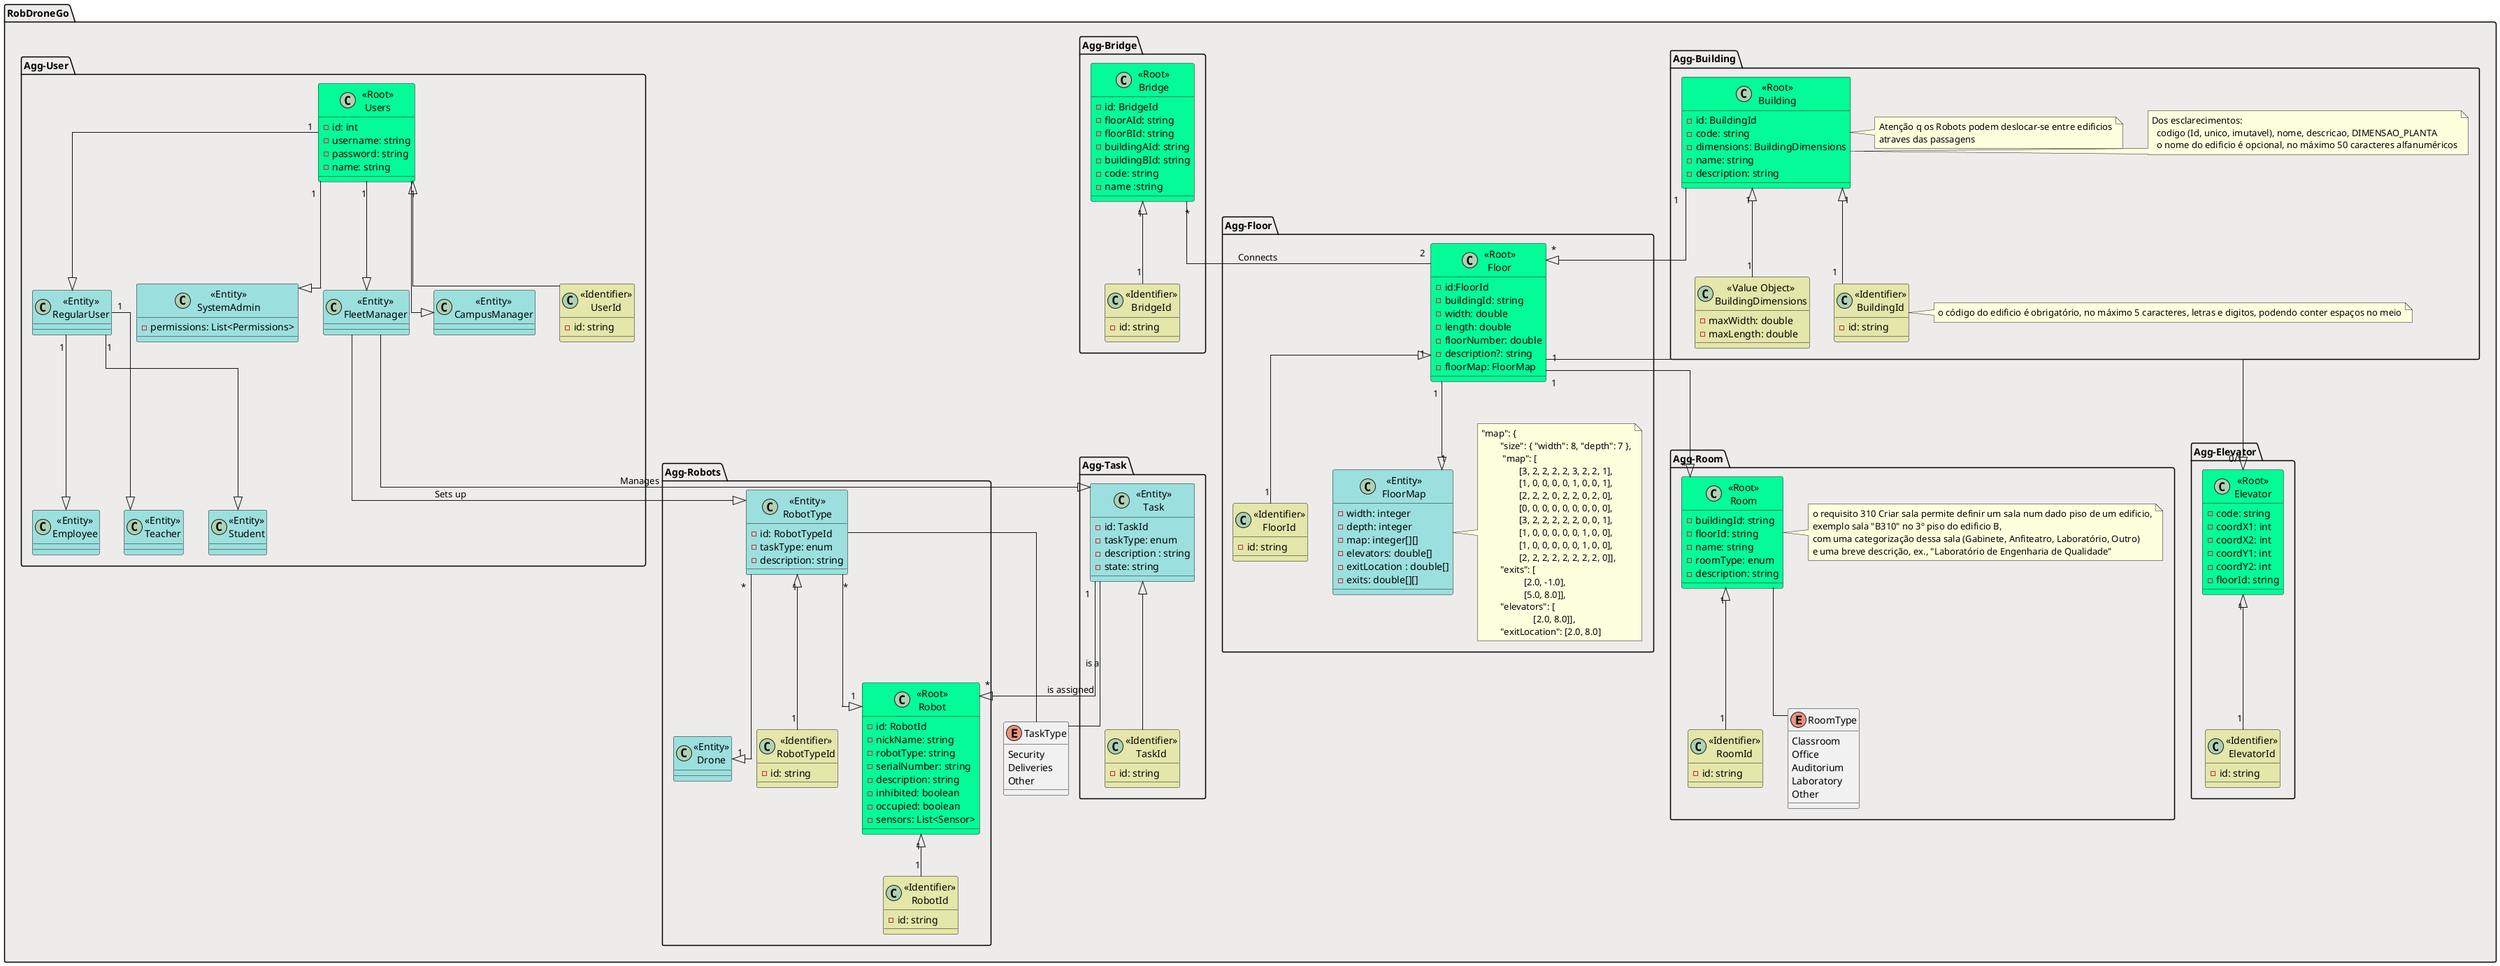 @startuml RobDroneGo
'orto:
'left to right direction
top to bottom direction
skinparam linetype ortho
'skinparam linetype polyline

'#lightcyan
'#e4e6aa
'#9be0de
'#03fc98
'rose #e4e6aa



package "RobDroneGo" #edeceb {

/'
class "<<Root>> \nCampus" as Campus #03fc98{
    - nome: string
    - edificios: List<Edificio>
    - criarEdificio()
  }
'/

package "Agg-Building" {
  
  class "<<Root>>\nBuilding" as Building #03fc98{
    - id: BuildingId
    - code: string
    - dimensions: BuildingDimensions
    - name: string
    - description: string
}

  class "<<Identifier>>\nBuildingId" as BuildingId #e4e6aa{
    - id: string
  }

  note right of BuildingId
    o código do edificio é obrigatório, no máximo 5 caracteres, letras e digitos, podendo conter espaços no meio
  end note

  class "<<Value Object>>\nBuildingDimensions" as BuildingDimensions #e4e6aa{
    - maxWidth: double
    - maxLength: double
  }

  note right of Building
    Dos esclarecimentos:
      codigo (Id, unico, imutavel), nome, descricao, DIMENSAO_PLANTA
      o nome do edificio é opcional, no máximo 50 caracteres alfanuméricos
  end note

  note right of Building
    Atenção q os Robots podem deslocar-se entre edificios
    atraves das passagens
  end note
}

package "Agg-Floor" {

  class "<<Root>>\nFloor" as Floor #03fc98{
    - id:FloorId
    - buildingId: string
    - width: double
    - length: double
    - floorNumber: double
    - description?: string
    - floorMap: FloorMap
  }

  class "<<Identifier>>\nFloorId" as FloorId #e4e6aa{
    - id: string
  }

  class "<<Entity>>\nFloorMap" as FloorMap #9be0de{
    - width: integer
    - depth: integer
    - map: integer[][]
    - elevators: double[]
    - exitLocation : double[]
    - exits: double[][]
  }

  note right of FloorMap
    "map": {
            "size": { "width": 8, "depth": 7 },
             "map": [
                    [3, 2, 2, 2, 2, 3, 2, 2, 1],
                    [1, 0, 0, 0, 0, 1, 0, 0, 1],
                    [2, 2, 2, 0, 2, 2, 0, 2, 0],
                    [0, 0, 0, 0, 0, 0, 0, 0, 0],
                    [3, 2, 2, 2, 2, 2, 0, 0, 1],
                    [1, 0, 0, 0, 0, 0, 1, 0, 0],
                    [1, 0, 0, 0, 0, 0, 1, 0, 0],
                    [2, 2, 2, 2, 2, 2, 2, 2, 0]],
            "exits": [
                      [2.0, -1.0],
                      [5.0, 8.0]],
            "elevators": [
                          [2.0, 8.0]],
            "exitLocation": [2.0, 8.0]
  end note
  }

  package "Agg-Bridge" {
    class "<<Root>>\nBridge" as Bridge #03fc98{
      - id: BridgeId
      - floorAId: string
      - floorBId: string
      - buildingAId: string
      - buildingBId: string
      - code: string
      - name :string
  }

  class "<<Identifier>>\nBridgeId" as BridgeId #e4e6aa{
    - id: string
  }
}

package "Agg-Room" {

  class "<<Root>>\nRoom" as Room #03fc98{
    - buildingId: string
    - floorId: string
    - name: string
    - roomType: enum
    - description: string
  }

  class "<<Identifier>>\nRoomId" as RoomId #e4e6aa{
    - id: string
  }

  note right of Room
    o requisito 310 Criar sala permite definir um sala num dado piso de um edificio,
    exemplo sala "B310" no 3º piso do edificio B,
    com uma categorização dessa sala (Gabinete, Anfiteatro, Laboratório, Outro)
    e uma breve descrição, ex., "Laboratório de Engenharia de Qualidade"
  end note

  enum RoomType{
    Classroom
    Office
    Auditorium
    Laboratory
    Other
  }
}


package "Agg-Robots" {
  class "<<Entity>>\nRobotType" as RobotType #9be0de{
    - id: RobotTypeId
    - taskType: enum
    -description: string
  }

  class "<<Root>>\nRobot" as Robot #03fc98{
    - id: RobotId
    - nickName: string
    - robotType: string
    - serialNumber: string
    - description: string
    - inhibited: boolean
    - occupied: boolean
    - sensors: List<Sensor>
  }

  class "<<Entity>>\nDrone" as Drone #9be0de{
  }

  class "<<Identifier>>\nRobotTypeId" as RobotTypeId #e4e6aa{
    - id: string
  }

  class "<<Identifier>>\nRobotId" as RobotId #e4e6aa{
    - id: string
  }
 }


 enum TaskType{
  Security
  Deliveries
  Other
 }

package "Agg-Task" {
  class "<<Entity>>\nTask" as Task #9be0de{
    - id: TaskId
    - taskType: enum
    - description : string
    - state: string
  }

  /' class "<<Entity>>\nTaskVigilancia" as TaskVigilancia #9be0de{
    - descricao: string
    - estado: string
  }

  class "<<Entity>>\nTaskEntrega" as TaskEntrega #9be0de{
    - descricao: string
    - estado: string
  }
  '/
  class "<<Identifier>>\nTaskId" as TaskId #e4e6aa{
    - id: string
  }
}


package "Agg-User" {
  class "<<Root>>\nUsers" as User #03fc98{
    - id: int
    - username: string
    - password: string
    - name: string
    '- role
  }

   class "<<Entity>>\nRegularUser" as RegularUser #9be0de{
    ' - id: int
    ' - name: string
   }

   'class "<<Entity>>\nAutorizacao" as Autorizacao #9be0de{
   '  - tipo: string
   '}

   class "<<Entity>>\nSystemAdmin" as SystemAdmin #9be0de{
    '- id: int
    '- name: string
    - permissions: List<Permissions>
   }

   class "<<Entity>>\nFleetManager" as FleetManager #9be0de{
    '- id: int
    '- name: string
   }

   class "<<Entity>>\nCampusManager" as CampusManager #9be0de{
    '- id: int
    '- name: string
   }

   class "<<Entity>>\nStudent" as Student #9be0de{
    '- id: int
    '- name: string
    '- course: string
    '- year: int
   }

   class "<<Entity>>\nEmployee" as Employee #9be0de{
    '- id: int
    '- name: string
    '- role: string
   }

   class "<<Entity>>\nTeacher" as Teacher #9be0de{
    '- id: int
    '- name: string
    '- role: string
   }

   class "<<Identifier>>\nUserId" as UserId #e4e6aa{
    - id: string
   }
}

package "Agg-Elevator" {
  class "<<Root>>\nElevator" as Elevator #03fc98{
    - code: string
    - coordX1: int
    - coordX2: int
    - coordY1: int
    - coordY2: int
    - floorId: string
 }

  class "<<Identifier>>\nElevatorId" as ElevatorId #e4e6aa{
    - id: string
  }

}

  'class "<<Entity>>\nPercurso" as Percurso #9be0de{
    '- id: int
    '- descricao: string
  '}


  'class "<<Value Object>>\nCoordenadas" as Coordenadas #e4e6aa{
    '- latitude: double
    '- longitude: double
  '}




  Building "1" --|> "*" Floor
  Building "1" <|-- "1" BuildingId
  Building "1" <|-- "1" BuildingDimensions

  Elevator "1" <|-- "1" ElevatorId
  'Campus "1" o-- "*" Building : Contem
  'Building "1" *-- "*" Robot : Contem

  Floor "1" <|-- "1" FloorId
  Floor "1" --|> "*" Room
  Floor "1" --|> "1" FloorMap
  Floor "1" --|> "0/1" Elevator

  'Floor "1" *-- "*" Porta : Contem

  Bridge "*" -- "2" Floor : Connects
  Bridge "1" <|-- "1" BridgeId
  'Bridge "1"--|> "1"Coordenadas

  Room "1" <|-- "1" RoomId
  Room -- RoomType
  'Room "1" *-- "1" DimensoesRoom : Tem


  'Task "1" --|> "*"TarefaEntrega
  'Task "1" --|> "*"TarefaVigilancia
  Task "1"--|> "*" Robot : is assigned
  Task -- TaskType: is a
  Task <|-- TaskId
  'Tarefa "1"--|> "1"Percurso : Tem
  'Tarefa --|> RegularUser : É criada

  'Robot "1" --|> "1" Coordenadas : Tem

  'RegularUser --|> Autorizacao : Tem

  RobotType "*" --|> "1" Robot
  RobotType "*" --|> "1" Drone
  RobotType "1" <|-- "1" RobotTypeId
  RobotType -- TaskType


  Robot "1" <|-- "1" RobotId
  FleetManager --|> RobotType :Sets up
  FleetManager --|> Task : Manages
  'CampusManager --|> FloorMap :Gere
  'CampusManager --|> Percurso :Gere
  'CampusManager "1" --|> "*"Percurso: Gere

  User "1"--|> RegularUser
  User "1"--|> FleetManager
  User "1"--|> CampusManager
  User "1"--|> SystemAdmin
  RegularUser "1"--|> Student
  RegularUser "1"--|> Teacher
  RegularUser "1"--|> Employee
  User <|-- UserId
  'SystemAdmin "1"-- "*" User : Gere
}

@enduml
